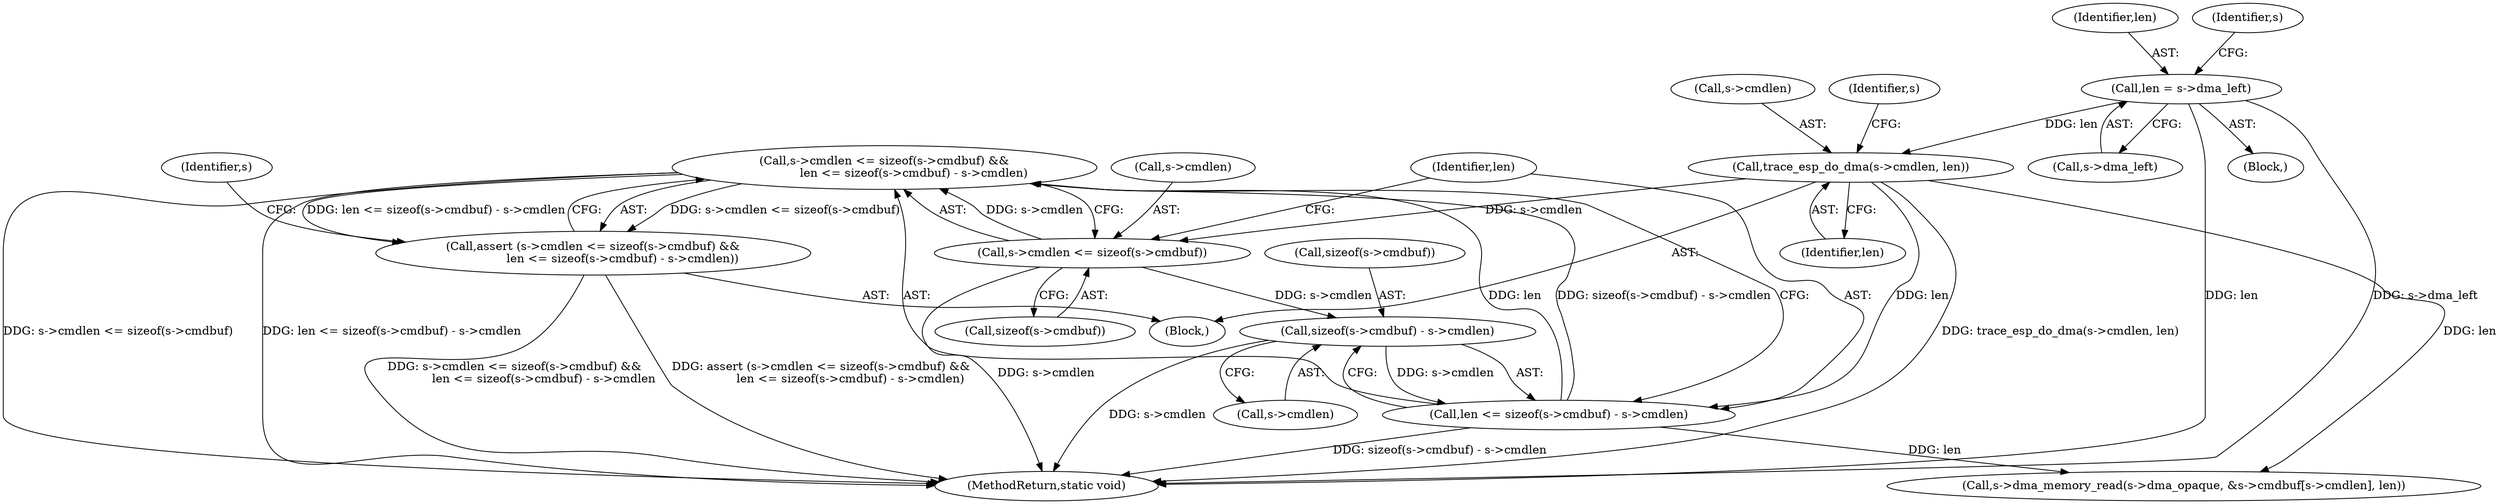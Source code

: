 digraph "0_qemu_926cde5f3e4d2504ed161ed0cb771ac7cad6fd11@API" {
"1000121" [label="(Call,s->cmdlen <= sizeof(s->cmdbuf) &&\n                len <= sizeof(s->cmdbuf) - s->cmdlen)"];
"1000122" [label="(Call,s->cmdlen <= sizeof(s->cmdbuf))"];
"1000115" [label="(Call,trace_esp_do_dma(s->cmdlen, len))"];
"1000105" [label="(Call,len = s->dma_left)"];
"1000130" [label="(Call,len <= sizeof(s->cmdbuf) - s->cmdlen)"];
"1000132" [label="(Call,sizeof(s->cmdbuf) - s->cmdlen)"];
"1000120" [label="(Call,assert (s->cmdlen <= sizeof(s->cmdbuf) &&\n                len <= sizeof(s->cmdbuf) - s->cmdlen))"];
"1000116" [label="(Call,s->cmdlen)"];
"1000133" [label="(Call,sizeof(s->cmdbuf))"];
"1000124" [label="(Identifier,s)"];
"1000114" [label="(Block,)"];
"1000137" [label="(Call,s->cmdlen)"];
"1000123" [label="(Call,s->cmdlen)"];
"1000155" [label="(MethodReturn,static void)"];
"1000115" [label="(Call,trace_esp_do_dma(s->cmdlen, len))"];
"1000119" [label="(Identifier,len)"];
"1000120" [label="(Call,assert (s->cmdlen <= sizeof(s->cmdbuf) &&\n                len <= sizeof(s->cmdbuf) - s->cmdlen))"];
"1000140" [label="(Call,s->dma_memory_read(s->dma_opaque, &s->cmdbuf[s->cmdlen], len))"];
"1000105" [label="(Call,len = s->dma_left)"];
"1000142" [label="(Identifier,s)"];
"1000126" [label="(Call,sizeof(s->cmdbuf))"];
"1000130" [label="(Call,len <= sizeof(s->cmdbuf) - s->cmdlen)"];
"1000107" [label="(Call,s->dma_left)"];
"1000121" [label="(Call,s->cmdlen <= sizeof(s->cmdbuf) &&\n                len <= sizeof(s->cmdbuf) - s->cmdlen)"];
"1000106" [label="(Identifier,len)"];
"1000112" [label="(Identifier,s)"];
"1000102" [label="(Block,)"];
"1000132" [label="(Call,sizeof(s->cmdbuf) - s->cmdlen)"];
"1000122" [label="(Call,s->cmdlen <= sizeof(s->cmdbuf))"];
"1000131" [label="(Identifier,len)"];
"1000121" -> "1000120"  [label="AST: "];
"1000121" -> "1000122"  [label="CFG: "];
"1000121" -> "1000130"  [label="CFG: "];
"1000122" -> "1000121"  [label="AST: "];
"1000130" -> "1000121"  [label="AST: "];
"1000120" -> "1000121"  [label="CFG: "];
"1000121" -> "1000155"  [label="DDG: s->cmdlen <= sizeof(s->cmdbuf)"];
"1000121" -> "1000155"  [label="DDG: len <= sizeof(s->cmdbuf) - s->cmdlen"];
"1000121" -> "1000120"  [label="DDG: s->cmdlen <= sizeof(s->cmdbuf)"];
"1000121" -> "1000120"  [label="DDG: len <= sizeof(s->cmdbuf) - s->cmdlen"];
"1000122" -> "1000121"  [label="DDG: s->cmdlen"];
"1000130" -> "1000121"  [label="DDG: len"];
"1000130" -> "1000121"  [label="DDG: sizeof(s->cmdbuf) - s->cmdlen"];
"1000122" -> "1000126"  [label="CFG: "];
"1000123" -> "1000122"  [label="AST: "];
"1000126" -> "1000122"  [label="AST: "];
"1000131" -> "1000122"  [label="CFG: "];
"1000122" -> "1000155"  [label="DDG: s->cmdlen"];
"1000115" -> "1000122"  [label="DDG: s->cmdlen"];
"1000122" -> "1000132"  [label="DDG: s->cmdlen"];
"1000115" -> "1000114"  [label="AST: "];
"1000115" -> "1000119"  [label="CFG: "];
"1000116" -> "1000115"  [label="AST: "];
"1000119" -> "1000115"  [label="AST: "];
"1000124" -> "1000115"  [label="CFG: "];
"1000115" -> "1000155"  [label="DDG: trace_esp_do_dma(s->cmdlen, len)"];
"1000105" -> "1000115"  [label="DDG: len"];
"1000115" -> "1000130"  [label="DDG: len"];
"1000115" -> "1000140"  [label="DDG: len"];
"1000105" -> "1000102"  [label="AST: "];
"1000105" -> "1000107"  [label="CFG: "];
"1000106" -> "1000105"  [label="AST: "];
"1000107" -> "1000105"  [label="AST: "];
"1000112" -> "1000105"  [label="CFG: "];
"1000105" -> "1000155"  [label="DDG: s->dma_left"];
"1000105" -> "1000155"  [label="DDG: len"];
"1000130" -> "1000132"  [label="CFG: "];
"1000131" -> "1000130"  [label="AST: "];
"1000132" -> "1000130"  [label="AST: "];
"1000130" -> "1000155"  [label="DDG: sizeof(s->cmdbuf) - s->cmdlen"];
"1000132" -> "1000130"  [label="DDG: s->cmdlen"];
"1000130" -> "1000140"  [label="DDG: len"];
"1000132" -> "1000137"  [label="CFG: "];
"1000133" -> "1000132"  [label="AST: "];
"1000137" -> "1000132"  [label="AST: "];
"1000132" -> "1000155"  [label="DDG: s->cmdlen"];
"1000120" -> "1000114"  [label="AST: "];
"1000142" -> "1000120"  [label="CFG: "];
"1000120" -> "1000155"  [label="DDG: s->cmdlen <= sizeof(s->cmdbuf) &&\n                len <= sizeof(s->cmdbuf) - s->cmdlen"];
"1000120" -> "1000155"  [label="DDG: assert (s->cmdlen <= sizeof(s->cmdbuf) &&\n                len <= sizeof(s->cmdbuf) - s->cmdlen)"];
}
